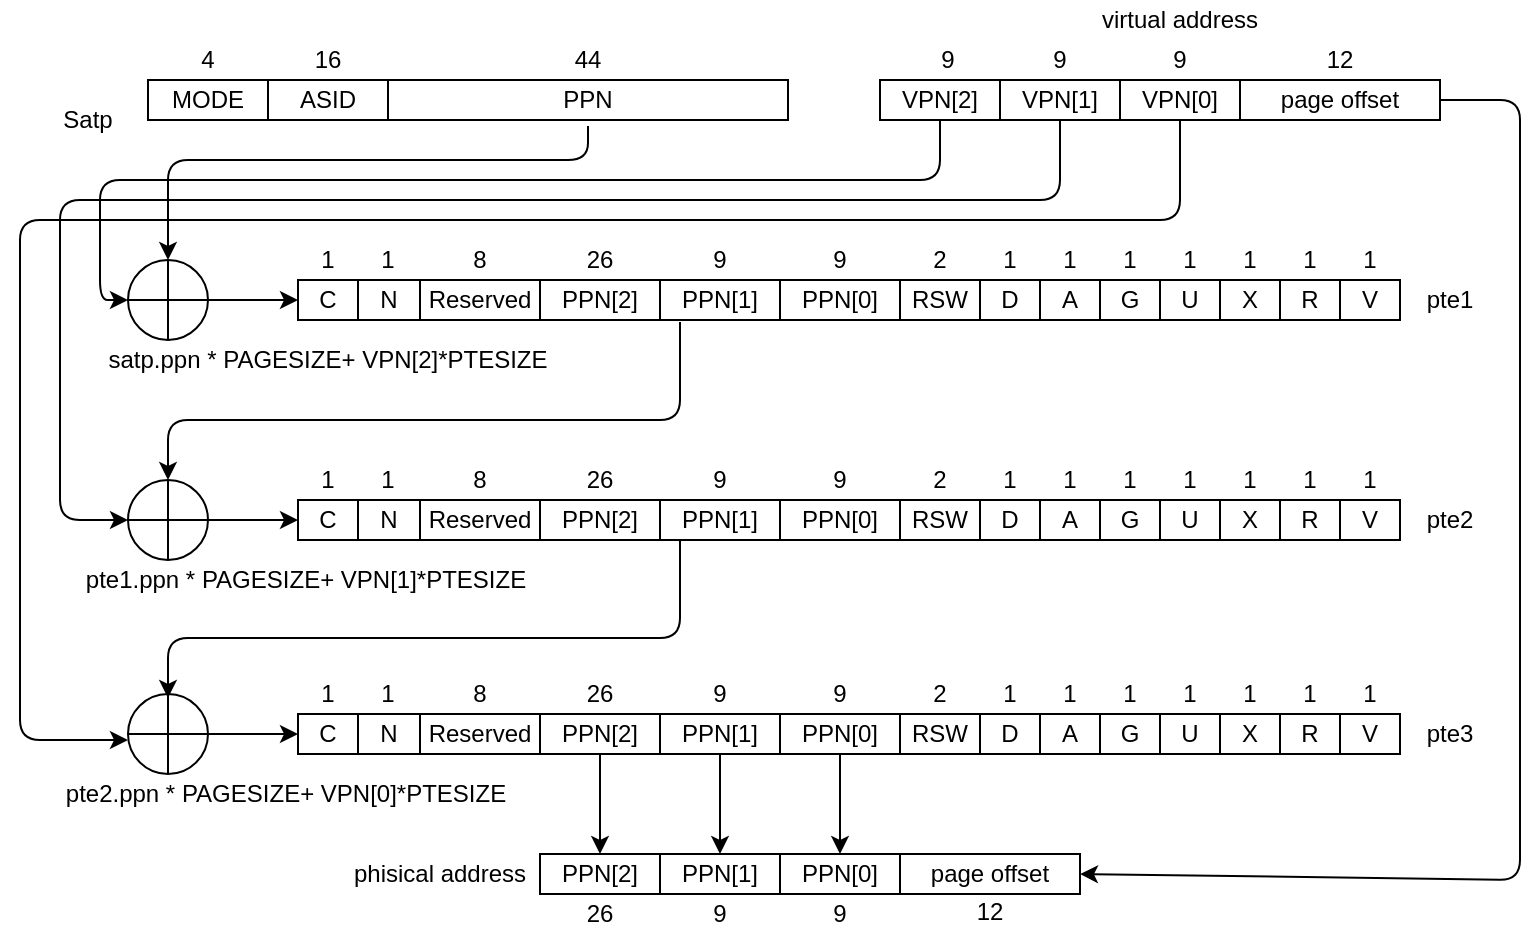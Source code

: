 <mxfile version="14.6.12" type="github">
  <diagram id="V-LYUt6-tkYFiRCC0l9f" name="Page-1">
    <mxGraphModel dx="2062" dy="1125" grid="1" gridSize="10" guides="1" tooltips="1" connect="1" arrows="1" fold="1" page="1" pageScale="1" pageWidth="827" pageHeight="1169" math="0" shadow="0">
      <root>
        <mxCell id="0" />
        <mxCell id="1" parent="0" />
        <mxCell id="E3-DCWuAJKOkuyqkyLfo-2" value="MODE" style="rounded=0;whiteSpace=wrap;html=1;" parent="1" vertex="1">
          <mxGeometry x="94" y="170" width="60" height="20" as="geometry" />
        </mxCell>
        <mxCell id="E3-DCWuAJKOkuyqkyLfo-3" value="PPN" style="rounded=0;whiteSpace=wrap;html=1;" parent="1" vertex="1">
          <mxGeometry x="214" y="170" width="200" height="20" as="geometry" />
        </mxCell>
        <mxCell id="E3-DCWuAJKOkuyqkyLfo-4" value="Satp" style="text;html=1;strokeColor=none;fillColor=none;align=center;verticalAlign=middle;whiteSpace=wrap;rounded=0;" parent="1" vertex="1">
          <mxGeometry x="44" y="180" width="40" height="20" as="geometry" />
        </mxCell>
        <mxCell id="E3-DCWuAJKOkuyqkyLfo-5" value="ASID" style="rounded=0;whiteSpace=wrap;html=1;" parent="1" vertex="1">
          <mxGeometry x="154" y="170" width="60" height="20" as="geometry" />
        </mxCell>
        <mxCell id="E3-DCWuAJKOkuyqkyLfo-6" value="4" style="text;html=1;strokeColor=none;fillColor=none;align=center;verticalAlign=middle;whiteSpace=wrap;rounded=0;" parent="1" vertex="1">
          <mxGeometry x="104" y="150" width="40" height="20" as="geometry" />
        </mxCell>
        <mxCell id="E3-DCWuAJKOkuyqkyLfo-7" value="16" style="text;html=1;strokeColor=none;fillColor=none;align=center;verticalAlign=middle;whiteSpace=wrap;rounded=0;" parent="1" vertex="1">
          <mxGeometry x="164" y="150" width="40" height="20" as="geometry" />
        </mxCell>
        <mxCell id="E3-DCWuAJKOkuyqkyLfo-8" value="44" style="text;html=1;strokeColor=none;fillColor=none;align=center;verticalAlign=middle;whiteSpace=wrap;rounded=0;" parent="1" vertex="1">
          <mxGeometry x="294" y="150" width="40" height="20" as="geometry" />
        </mxCell>
        <mxCell id="E3-DCWuAJKOkuyqkyLfo-9" value="VPN[2]" style="rounded=0;whiteSpace=wrap;html=1;" parent="1" vertex="1">
          <mxGeometry x="460" y="170" width="60" height="20" as="geometry" />
        </mxCell>
        <mxCell id="E3-DCWuAJKOkuyqkyLfo-10" value="VPN[0]" style="rounded=0;whiteSpace=wrap;html=1;" parent="1" vertex="1">
          <mxGeometry x="580" y="170" width="60" height="20" as="geometry" />
        </mxCell>
        <mxCell id="E3-DCWuAJKOkuyqkyLfo-11" value="virtual address" style="text;html=1;strokeColor=none;fillColor=none;align=center;verticalAlign=middle;whiteSpace=wrap;rounded=0;" parent="1" vertex="1">
          <mxGeometry x="560" y="130" width="100" height="20" as="geometry" />
        </mxCell>
        <mxCell id="E3-DCWuAJKOkuyqkyLfo-12" value="VPN[1]" style="rounded=0;whiteSpace=wrap;html=1;" parent="1" vertex="1">
          <mxGeometry x="520" y="170" width="60" height="20" as="geometry" />
        </mxCell>
        <mxCell id="E3-DCWuAJKOkuyqkyLfo-13" value="9" style="text;html=1;strokeColor=none;fillColor=none;align=center;verticalAlign=middle;whiteSpace=wrap;rounded=0;" parent="1" vertex="1">
          <mxGeometry x="474" y="150" width="40" height="20" as="geometry" />
        </mxCell>
        <mxCell id="E3-DCWuAJKOkuyqkyLfo-14" value="9" style="text;html=1;strokeColor=none;fillColor=none;align=center;verticalAlign=middle;whiteSpace=wrap;rounded=0;" parent="1" vertex="1">
          <mxGeometry x="530" y="150" width="40" height="20" as="geometry" />
        </mxCell>
        <mxCell id="E3-DCWuAJKOkuyqkyLfo-15" value="9" style="text;html=1;strokeColor=none;fillColor=none;align=center;verticalAlign=middle;whiteSpace=wrap;rounded=0;" parent="1" vertex="1">
          <mxGeometry x="590" y="150" width="40" height="20" as="geometry" />
        </mxCell>
        <mxCell id="E3-DCWuAJKOkuyqkyLfo-16" value="page offset" style="rounded=0;whiteSpace=wrap;html=1;" parent="1" vertex="1">
          <mxGeometry x="640" y="170" width="100" height="20" as="geometry" />
        </mxCell>
        <mxCell id="E3-DCWuAJKOkuyqkyLfo-17" value="12" style="text;html=1;strokeColor=none;fillColor=none;align=center;verticalAlign=middle;whiteSpace=wrap;rounded=0;" parent="1" vertex="1">
          <mxGeometry x="670" y="150" width="40" height="20" as="geometry" />
        </mxCell>
        <mxCell id="E3-DCWuAJKOkuyqkyLfo-22" value="RSW" style="rounded=0;whiteSpace=wrap;html=1;" parent="1" vertex="1">
          <mxGeometry x="470" y="380" width="40" height="20" as="geometry" />
        </mxCell>
        <mxCell id="E3-DCWuAJKOkuyqkyLfo-23" value="PPN[0]" style="rounded=0;whiteSpace=wrap;html=1;" parent="1" vertex="1">
          <mxGeometry x="410" y="380" width="60" height="20" as="geometry" />
        </mxCell>
        <mxCell id="E3-DCWuAJKOkuyqkyLfo-26" value="9" style="text;html=1;strokeColor=none;fillColor=none;align=center;verticalAlign=middle;whiteSpace=wrap;rounded=0;" parent="1" vertex="1">
          <mxGeometry x="420" y="360" width="40" height="20" as="geometry" />
        </mxCell>
        <mxCell id="E3-DCWuAJKOkuyqkyLfo-27" value="D" style="rounded=0;whiteSpace=wrap;html=1;" parent="1" vertex="1">
          <mxGeometry x="510" y="380" width="30" height="20" as="geometry" />
        </mxCell>
        <mxCell id="E3-DCWuAJKOkuyqkyLfo-28" value="1" style="text;html=1;strokeColor=none;fillColor=none;align=center;verticalAlign=middle;whiteSpace=wrap;rounded=0;" parent="1" vertex="1">
          <mxGeometry x="655" y="360" width="40" height="20" as="geometry" />
        </mxCell>
        <mxCell id="E3-DCWuAJKOkuyqkyLfo-29" value="A" style="rounded=0;whiteSpace=wrap;html=1;" parent="1" vertex="1">
          <mxGeometry x="540" y="380" width="30" height="20" as="geometry" />
        </mxCell>
        <mxCell id="E3-DCWuAJKOkuyqkyLfo-30" value="G" style="rounded=0;whiteSpace=wrap;html=1;" parent="1" vertex="1">
          <mxGeometry x="570" y="380" width="30" height="20" as="geometry" />
        </mxCell>
        <mxCell id="E3-DCWuAJKOkuyqkyLfo-31" value="U" style="rounded=0;whiteSpace=wrap;html=1;" parent="1" vertex="1">
          <mxGeometry x="600" y="380" width="30" height="20" as="geometry" />
        </mxCell>
        <mxCell id="E3-DCWuAJKOkuyqkyLfo-32" value="X" style="rounded=0;whiteSpace=wrap;html=1;" parent="1" vertex="1">
          <mxGeometry x="630" y="380" width="30" height="20" as="geometry" />
        </mxCell>
        <mxCell id="E3-DCWuAJKOkuyqkyLfo-33" value="R" style="rounded=0;whiteSpace=wrap;html=1;" parent="1" vertex="1">
          <mxGeometry x="660" y="380" width="30" height="20" as="geometry" />
        </mxCell>
        <mxCell id="E3-DCWuAJKOkuyqkyLfo-34" value="V" style="rounded=0;whiteSpace=wrap;html=1;" parent="1" vertex="1">
          <mxGeometry x="690" y="380" width="30" height="20" as="geometry" />
        </mxCell>
        <mxCell id="E3-DCWuAJKOkuyqkyLfo-36" value="1" style="text;html=1;strokeColor=none;fillColor=none;align=center;verticalAlign=middle;whiteSpace=wrap;rounded=0;" parent="1" vertex="1">
          <mxGeometry x="685" y="360" width="40" height="20" as="geometry" />
        </mxCell>
        <mxCell id="E3-DCWuAJKOkuyqkyLfo-37" value="1" style="text;html=1;strokeColor=none;fillColor=none;align=center;verticalAlign=middle;whiteSpace=wrap;rounded=0;" parent="1" vertex="1">
          <mxGeometry x="625" y="360" width="40" height="20" as="geometry" />
        </mxCell>
        <mxCell id="E3-DCWuAJKOkuyqkyLfo-38" value="1" style="text;html=1;strokeColor=none;fillColor=none;align=center;verticalAlign=middle;whiteSpace=wrap;rounded=0;" parent="1" vertex="1">
          <mxGeometry x="595" y="360" width="40" height="20" as="geometry" />
        </mxCell>
        <mxCell id="E3-DCWuAJKOkuyqkyLfo-39" value="1" style="text;html=1;strokeColor=none;fillColor=none;align=center;verticalAlign=middle;whiteSpace=wrap;rounded=0;" parent="1" vertex="1">
          <mxGeometry x="565" y="360" width="40" height="20" as="geometry" />
        </mxCell>
        <mxCell id="E3-DCWuAJKOkuyqkyLfo-40" value="1" style="text;html=1;strokeColor=none;fillColor=none;align=center;verticalAlign=middle;whiteSpace=wrap;rounded=0;" parent="1" vertex="1">
          <mxGeometry x="535" y="360" width="40" height="20" as="geometry" />
        </mxCell>
        <mxCell id="E3-DCWuAJKOkuyqkyLfo-41" value="1" style="text;html=1;strokeColor=none;fillColor=none;align=center;verticalAlign=middle;whiteSpace=wrap;rounded=0;" parent="1" vertex="1">
          <mxGeometry x="505" y="360" width="40" height="20" as="geometry" />
        </mxCell>
        <mxCell id="E3-DCWuAJKOkuyqkyLfo-42" value="2" style="text;html=1;strokeColor=none;fillColor=none;align=center;verticalAlign=middle;whiteSpace=wrap;rounded=0;" parent="1" vertex="1">
          <mxGeometry x="470" y="360" width="40" height="20" as="geometry" />
        </mxCell>
        <mxCell id="E3-DCWuAJKOkuyqkyLfo-44" value="PPN[1]" style="rounded=0;whiteSpace=wrap;html=1;" parent="1" vertex="1">
          <mxGeometry x="350" y="380" width="60" height="20" as="geometry" />
        </mxCell>
        <mxCell id="E3-DCWuAJKOkuyqkyLfo-45" value="9" style="text;html=1;strokeColor=none;fillColor=none;align=center;verticalAlign=middle;whiteSpace=wrap;rounded=0;" parent="1" vertex="1">
          <mxGeometry x="360" y="360" width="40" height="20" as="geometry" />
        </mxCell>
        <mxCell id="E3-DCWuAJKOkuyqkyLfo-46" value="PPN[2]" style="rounded=0;whiteSpace=wrap;html=1;" parent="1" vertex="1">
          <mxGeometry x="290" y="380" width="60" height="20" as="geometry" />
        </mxCell>
        <mxCell id="E3-DCWuAJKOkuyqkyLfo-47" value="26" style="text;html=1;strokeColor=none;fillColor=none;align=center;verticalAlign=middle;whiteSpace=wrap;rounded=0;" parent="1" vertex="1">
          <mxGeometry x="300" y="360" width="40" height="20" as="geometry" />
        </mxCell>
        <mxCell id="E3-DCWuAJKOkuyqkyLfo-48" value="Reserved" style="rounded=0;whiteSpace=wrap;html=1;" parent="1" vertex="1">
          <mxGeometry x="230" y="380" width="60" height="20" as="geometry" />
        </mxCell>
        <mxCell id="E3-DCWuAJKOkuyqkyLfo-49" value="8" style="text;html=1;strokeColor=none;fillColor=none;align=center;verticalAlign=middle;whiteSpace=wrap;rounded=0;" parent="1" vertex="1">
          <mxGeometry x="240" y="360" width="40" height="20" as="geometry" />
        </mxCell>
        <mxCell id="E3-DCWuAJKOkuyqkyLfo-54" value="1" style="text;html=1;strokeColor=none;fillColor=none;align=center;verticalAlign=middle;whiteSpace=wrap;rounded=0;" parent="1" vertex="1">
          <mxGeometry x="164" y="360" width="40" height="20" as="geometry" />
        </mxCell>
        <mxCell id="E3-DCWuAJKOkuyqkyLfo-55" value="C" style="rounded=0;whiteSpace=wrap;html=1;" parent="1" vertex="1">
          <mxGeometry x="169" y="380" width="30" height="20" as="geometry" />
        </mxCell>
        <mxCell id="E3-DCWuAJKOkuyqkyLfo-56" value="N" style="rounded=0;whiteSpace=wrap;html=1;" parent="1" vertex="1">
          <mxGeometry x="199" y="380" width="31" height="20" as="geometry" />
        </mxCell>
        <mxCell id="E3-DCWuAJKOkuyqkyLfo-57" value="1" style="text;html=1;strokeColor=none;fillColor=none;align=center;verticalAlign=middle;whiteSpace=wrap;rounded=0;" parent="1" vertex="1">
          <mxGeometry x="194" y="360" width="40" height="20" as="geometry" />
        </mxCell>
        <mxCell id="E3-DCWuAJKOkuyqkyLfo-170" value="RSW" style="rounded=0;whiteSpace=wrap;html=1;" parent="1" vertex="1">
          <mxGeometry x="470" y="270" width="40" height="20" as="geometry" />
        </mxCell>
        <mxCell id="E3-DCWuAJKOkuyqkyLfo-171" value="PPN[0]" style="rounded=0;whiteSpace=wrap;html=1;" parent="1" vertex="1">
          <mxGeometry x="410" y="270" width="60" height="20" as="geometry" />
        </mxCell>
        <mxCell id="E3-DCWuAJKOkuyqkyLfo-172" value="9" style="text;html=1;strokeColor=none;fillColor=none;align=center;verticalAlign=middle;whiteSpace=wrap;rounded=0;" parent="1" vertex="1">
          <mxGeometry x="420" y="250" width="40" height="20" as="geometry" />
        </mxCell>
        <mxCell id="E3-DCWuAJKOkuyqkyLfo-173" value="D" style="rounded=0;whiteSpace=wrap;html=1;" parent="1" vertex="1">
          <mxGeometry x="510" y="270" width="30" height="20" as="geometry" />
        </mxCell>
        <mxCell id="E3-DCWuAJKOkuyqkyLfo-174" value="1" style="text;html=1;strokeColor=none;fillColor=none;align=center;verticalAlign=middle;whiteSpace=wrap;rounded=0;" parent="1" vertex="1">
          <mxGeometry x="655" y="250" width="40" height="20" as="geometry" />
        </mxCell>
        <mxCell id="E3-DCWuAJKOkuyqkyLfo-175" value="A" style="rounded=0;whiteSpace=wrap;html=1;" parent="1" vertex="1">
          <mxGeometry x="540" y="270" width="30" height="20" as="geometry" />
        </mxCell>
        <mxCell id="E3-DCWuAJKOkuyqkyLfo-176" value="G" style="rounded=0;whiteSpace=wrap;html=1;" parent="1" vertex="1">
          <mxGeometry x="570" y="270" width="30" height="20" as="geometry" />
        </mxCell>
        <mxCell id="E3-DCWuAJKOkuyqkyLfo-177" value="U" style="rounded=0;whiteSpace=wrap;html=1;" parent="1" vertex="1">
          <mxGeometry x="600" y="270" width="30" height="20" as="geometry" />
        </mxCell>
        <mxCell id="E3-DCWuAJKOkuyqkyLfo-178" value="X" style="rounded=0;whiteSpace=wrap;html=1;" parent="1" vertex="1">
          <mxGeometry x="630" y="270" width="30" height="20" as="geometry" />
        </mxCell>
        <mxCell id="E3-DCWuAJKOkuyqkyLfo-179" value="R" style="rounded=0;whiteSpace=wrap;html=1;" parent="1" vertex="1">
          <mxGeometry x="660" y="270" width="30" height="20" as="geometry" />
        </mxCell>
        <mxCell id="E3-DCWuAJKOkuyqkyLfo-180" value="V" style="rounded=0;whiteSpace=wrap;html=1;" parent="1" vertex="1">
          <mxGeometry x="690" y="270" width="30" height="20" as="geometry" />
        </mxCell>
        <mxCell id="E3-DCWuAJKOkuyqkyLfo-181" value="1" style="text;html=1;strokeColor=none;fillColor=none;align=center;verticalAlign=middle;whiteSpace=wrap;rounded=0;" parent="1" vertex="1">
          <mxGeometry x="685" y="250" width="40" height="20" as="geometry" />
        </mxCell>
        <mxCell id="E3-DCWuAJKOkuyqkyLfo-182" value="1" style="text;html=1;strokeColor=none;fillColor=none;align=center;verticalAlign=middle;whiteSpace=wrap;rounded=0;" parent="1" vertex="1">
          <mxGeometry x="625" y="250" width="40" height="20" as="geometry" />
        </mxCell>
        <mxCell id="E3-DCWuAJKOkuyqkyLfo-183" value="1" style="text;html=1;strokeColor=none;fillColor=none;align=center;verticalAlign=middle;whiteSpace=wrap;rounded=0;" parent="1" vertex="1">
          <mxGeometry x="595" y="250" width="40" height="20" as="geometry" />
        </mxCell>
        <mxCell id="E3-DCWuAJKOkuyqkyLfo-184" value="1" style="text;html=1;strokeColor=none;fillColor=none;align=center;verticalAlign=middle;whiteSpace=wrap;rounded=0;" parent="1" vertex="1">
          <mxGeometry x="565" y="250" width="40" height="20" as="geometry" />
        </mxCell>
        <mxCell id="E3-DCWuAJKOkuyqkyLfo-185" value="1" style="text;html=1;strokeColor=none;fillColor=none;align=center;verticalAlign=middle;whiteSpace=wrap;rounded=0;" parent="1" vertex="1">
          <mxGeometry x="535" y="250" width="40" height="20" as="geometry" />
        </mxCell>
        <mxCell id="E3-DCWuAJKOkuyqkyLfo-186" value="1" style="text;html=1;strokeColor=none;fillColor=none;align=center;verticalAlign=middle;whiteSpace=wrap;rounded=0;" parent="1" vertex="1">
          <mxGeometry x="505" y="250" width="40" height="20" as="geometry" />
        </mxCell>
        <mxCell id="E3-DCWuAJKOkuyqkyLfo-187" value="2" style="text;html=1;strokeColor=none;fillColor=none;align=center;verticalAlign=middle;whiteSpace=wrap;rounded=0;" parent="1" vertex="1">
          <mxGeometry x="470" y="250" width="40" height="20" as="geometry" />
        </mxCell>
        <mxCell id="E3-DCWuAJKOkuyqkyLfo-188" value="PPN[1]" style="rounded=0;whiteSpace=wrap;html=1;" parent="1" vertex="1">
          <mxGeometry x="350" y="270" width="60" height="20" as="geometry" />
        </mxCell>
        <mxCell id="E3-DCWuAJKOkuyqkyLfo-189" value="9" style="text;html=1;strokeColor=none;fillColor=none;align=center;verticalAlign=middle;whiteSpace=wrap;rounded=0;" parent="1" vertex="1">
          <mxGeometry x="360" y="250" width="40" height="20" as="geometry" />
        </mxCell>
        <mxCell id="E3-DCWuAJKOkuyqkyLfo-190" value="PPN[2]" style="rounded=0;whiteSpace=wrap;html=1;" parent="1" vertex="1">
          <mxGeometry x="290" y="270" width="60" height="20" as="geometry" />
        </mxCell>
        <mxCell id="E3-DCWuAJKOkuyqkyLfo-191" value="26" style="text;html=1;strokeColor=none;fillColor=none;align=center;verticalAlign=middle;whiteSpace=wrap;rounded=0;" parent="1" vertex="1">
          <mxGeometry x="300" y="250" width="40" height="20" as="geometry" />
        </mxCell>
        <mxCell id="E3-DCWuAJKOkuyqkyLfo-192" value="Reserved" style="rounded=0;whiteSpace=wrap;html=1;" parent="1" vertex="1">
          <mxGeometry x="230" y="270" width="60" height="20" as="geometry" />
        </mxCell>
        <mxCell id="E3-DCWuAJKOkuyqkyLfo-193" value="8" style="text;html=1;strokeColor=none;fillColor=none;align=center;verticalAlign=middle;whiteSpace=wrap;rounded=0;" parent="1" vertex="1">
          <mxGeometry x="240" y="250" width="40" height="20" as="geometry" />
        </mxCell>
        <mxCell id="E3-DCWuAJKOkuyqkyLfo-194" value="1" style="text;html=1;strokeColor=none;fillColor=none;align=center;verticalAlign=middle;whiteSpace=wrap;rounded=0;" parent="1" vertex="1">
          <mxGeometry x="164" y="250" width="40" height="20" as="geometry" />
        </mxCell>
        <mxCell id="E3-DCWuAJKOkuyqkyLfo-195" value="C" style="rounded=0;whiteSpace=wrap;html=1;" parent="1" vertex="1">
          <mxGeometry x="169" y="270" width="30" height="20" as="geometry" />
        </mxCell>
        <mxCell id="E3-DCWuAJKOkuyqkyLfo-196" value="N" style="rounded=0;whiteSpace=wrap;html=1;" parent="1" vertex="1">
          <mxGeometry x="199" y="270" width="31" height="20" as="geometry" />
        </mxCell>
        <mxCell id="E3-DCWuAJKOkuyqkyLfo-197" value="1" style="text;html=1;strokeColor=none;fillColor=none;align=center;verticalAlign=middle;whiteSpace=wrap;rounded=0;" parent="1" vertex="1">
          <mxGeometry x="194" y="250" width="40" height="20" as="geometry" />
        </mxCell>
        <mxCell id="E3-DCWuAJKOkuyqkyLfo-198" value="RSW" style="rounded=0;whiteSpace=wrap;html=1;" parent="1" vertex="1">
          <mxGeometry x="470" y="487" width="40" height="20" as="geometry" />
        </mxCell>
        <mxCell id="E3-DCWuAJKOkuyqkyLfo-282" style="edgeStyle=orthogonalEdgeStyle;rounded=0;orthogonalLoop=1;jettySize=auto;html=1;" parent="1" source="E3-DCWuAJKOkuyqkyLfo-199" target="E3-DCWuAJKOkuyqkyLfo-270" edge="1">
          <mxGeometry relative="1" as="geometry" />
        </mxCell>
        <mxCell id="E3-DCWuAJKOkuyqkyLfo-199" value="PPN[0]" style="rounded=0;whiteSpace=wrap;html=1;" parent="1" vertex="1">
          <mxGeometry x="410" y="487" width="60" height="20" as="geometry" />
        </mxCell>
        <mxCell id="E3-DCWuAJKOkuyqkyLfo-200" value="9" style="text;html=1;strokeColor=none;fillColor=none;align=center;verticalAlign=middle;whiteSpace=wrap;rounded=0;" parent="1" vertex="1">
          <mxGeometry x="420" y="467" width="40" height="20" as="geometry" />
        </mxCell>
        <mxCell id="E3-DCWuAJKOkuyqkyLfo-201" value="D" style="rounded=0;whiteSpace=wrap;html=1;" parent="1" vertex="1">
          <mxGeometry x="510" y="487" width="30" height="20" as="geometry" />
        </mxCell>
        <mxCell id="E3-DCWuAJKOkuyqkyLfo-202" value="1" style="text;html=1;strokeColor=none;fillColor=none;align=center;verticalAlign=middle;whiteSpace=wrap;rounded=0;" parent="1" vertex="1">
          <mxGeometry x="655" y="467" width="40" height="20" as="geometry" />
        </mxCell>
        <mxCell id="E3-DCWuAJKOkuyqkyLfo-203" value="A" style="rounded=0;whiteSpace=wrap;html=1;" parent="1" vertex="1">
          <mxGeometry x="540" y="487" width="30" height="20" as="geometry" />
        </mxCell>
        <mxCell id="E3-DCWuAJKOkuyqkyLfo-204" value="G" style="rounded=0;whiteSpace=wrap;html=1;" parent="1" vertex="1">
          <mxGeometry x="570" y="487" width="30" height="20" as="geometry" />
        </mxCell>
        <mxCell id="E3-DCWuAJKOkuyqkyLfo-205" value="U" style="rounded=0;whiteSpace=wrap;html=1;" parent="1" vertex="1">
          <mxGeometry x="600" y="487" width="30" height="20" as="geometry" />
        </mxCell>
        <mxCell id="E3-DCWuAJKOkuyqkyLfo-206" value="X" style="rounded=0;whiteSpace=wrap;html=1;" parent="1" vertex="1">
          <mxGeometry x="630" y="487" width="30" height="20" as="geometry" />
        </mxCell>
        <mxCell id="E3-DCWuAJKOkuyqkyLfo-207" value="R" style="rounded=0;whiteSpace=wrap;html=1;" parent="1" vertex="1">
          <mxGeometry x="660" y="487" width="30" height="20" as="geometry" />
        </mxCell>
        <mxCell id="E3-DCWuAJKOkuyqkyLfo-208" value="V" style="rounded=0;whiteSpace=wrap;html=1;" parent="1" vertex="1">
          <mxGeometry x="690" y="487" width="30" height="20" as="geometry" />
        </mxCell>
        <mxCell id="E3-DCWuAJKOkuyqkyLfo-209" value="1" style="text;html=1;strokeColor=none;fillColor=none;align=center;verticalAlign=middle;whiteSpace=wrap;rounded=0;" parent="1" vertex="1">
          <mxGeometry x="685" y="467" width="40" height="20" as="geometry" />
        </mxCell>
        <mxCell id="E3-DCWuAJKOkuyqkyLfo-210" value="1" style="text;html=1;strokeColor=none;fillColor=none;align=center;verticalAlign=middle;whiteSpace=wrap;rounded=0;" parent="1" vertex="1">
          <mxGeometry x="625" y="467" width="40" height="20" as="geometry" />
        </mxCell>
        <mxCell id="E3-DCWuAJKOkuyqkyLfo-211" value="1" style="text;html=1;strokeColor=none;fillColor=none;align=center;verticalAlign=middle;whiteSpace=wrap;rounded=0;" parent="1" vertex="1">
          <mxGeometry x="595" y="467" width="40" height="20" as="geometry" />
        </mxCell>
        <mxCell id="E3-DCWuAJKOkuyqkyLfo-212" value="1" style="text;html=1;strokeColor=none;fillColor=none;align=center;verticalAlign=middle;whiteSpace=wrap;rounded=0;" parent="1" vertex="1">
          <mxGeometry x="565" y="467" width="40" height="20" as="geometry" />
        </mxCell>
        <mxCell id="E3-DCWuAJKOkuyqkyLfo-213" value="1" style="text;html=1;strokeColor=none;fillColor=none;align=center;verticalAlign=middle;whiteSpace=wrap;rounded=0;" parent="1" vertex="1">
          <mxGeometry x="535" y="467" width="40" height="20" as="geometry" />
        </mxCell>
        <mxCell id="E3-DCWuAJKOkuyqkyLfo-214" value="1" style="text;html=1;strokeColor=none;fillColor=none;align=center;verticalAlign=middle;whiteSpace=wrap;rounded=0;" parent="1" vertex="1">
          <mxGeometry x="505" y="467" width="40" height="20" as="geometry" />
        </mxCell>
        <mxCell id="E3-DCWuAJKOkuyqkyLfo-215" value="2" style="text;html=1;strokeColor=none;fillColor=none;align=center;verticalAlign=middle;whiteSpace=wrap;rounded=0;" parent="1" vertex="1">
          <mxGeometry x="470" y="467" width="40" height="20" as="geometry" />
        </mxCell>
        <mxCell id="E3-DCWuAJKOkuyqkyLfo-281" style="edgeStyle=orthogonalEdgeStyle;rounded=0;orthogonalLoop=1;jettySize=auto;html=1;entryX=0.5;entryY=0;entryDx=0;entryDy=0;" parent="1" source="E3-DCWuAJKOkuyqkyLfo-216" target="E3-DCWuAJKOkuyqkyLfo-273" edge="1">
          <mxGeometry relative="1" as="geometry" />
        </mxCell>
        <mxCell id="E3-DCWuAJKOkuyqkyLfo-216" value="PPN[1]" style="rounded=0;whiteSpace=wrap;html=1;" parent="1" vertex="1">
          <mxGeometry x="350" y="487" width="60" height="20" as="geometry" />
        </mxCell>
        <mxCell id="E3-DCWuAJKOkuyqkyLfo-217" value="9" style="text;html=1;strokeColor=none;fillColor=none;align=center;verticalAlign=middle;whiteSpace=wrap;rounded=0;" parent="1" vertex="1">
          <mxGeometry x="360" y="467" width="40" height="20" as="geometry" />
        </mxCell>
        <mxCell id="E3-DCWuAJKOkuyqkyLfo-280" style="edgeStyle=orthogonalEdgeStyle;rounded=0;orthogonalLoop=1;jettySize=auto;html=1;entryX=0.5;entryY=0;entryDx=0;entryDy=0;" parent="1" source="E3-DCWuAJKOkuyqkyLfo-218" target="E3-DCWuAJKOkuyqkyLfo-275" edge="1">
          <mxGeometry relative="1" as="geometry" />
        </mxCell>
        <mxCell id="E3-DCWuAJKOkuyqkyLfo-218" value="PPN[2]" style="rounded=0;whiteSpace=wrap;html=1;" parent="1" vertex="1">
          <mxGeometry x="290" y="487" width="60" height="20" as="geometry" />
        </mxCell>
        <mxCell id="E3-DCWuAJKOkuyqkyLfo-219" value="26" style="text;html=1;strokeColor=none;fillColor=none;align=center;verticalAlign=middle;whiteSpace=wrap;rounded=0;" parent="1" vertex="1">
          <mxGeometry x="300" y="467" width="40" height="20" as="geometry" />
        </mxCell>
        <mxCell id="E3-DCWuAJKOkuyqkyLfo-220" value="Reserved" style="rounded=0;whiteSpace=wrap;html=1;" parent="1" vertex="1">
          <mxGeometry x="230" y="487" width="60" height="20" as="geometry" />
        </mxCell>
        <mxCell id="E3-DCWuAJKOkuyqkyLfo-221" value="8" style="text;html=1;strokeColor=none;fillColor=none;align=center;verticalAlign=middle;whiteSpace=wrap;rounded=0;" parent="1" vertex="1">
          <mxGeometry x="240" y="467" width="40" height="20" as="geometry" />
        </mxCell>
        <mxCell id="E3-DCWuAJKOkuyqkyLfo-222" value="1" style="text;html=1;strokeColor=none;fillColor=none;align=center;verticalAlign=middle;whiteSpace=wrap;rounded=0;" parent="1" vertex="1">
          <mxGeometry x="164" y="467" width="40" height="20" as="geometry" />
        </mxCell>
        <mxCell id="E3-DCWuAJKOkuyqkyLfo-223" value="C" style="rounded=0;whiteSpace=wrap;html=1;" parent="1" vertex="1">
          <mxGeometry x="169" y="487" width="30" height="20" as="geometry" />
        </mxCell>
        <mxCell id="E3-DCWuAJKOkuyqkyLfo-224" value="N" style="rounded=0;whiteSpace=wrap;html=1;" parent="1" vertex="1">
          <mxGeometry x="199" y="487" width="31" height="20" as="geometry" />
        </mxCell>
        <mxCell id="E3-DCWuAJKOkuyqkyLfo-225" value="1" style="text;html=1;strokeColor=none;fillColor=none;align=center;verticalAlign=middle;whiteSpace=wrap;rounded=0;" parent="1" vertex="1">
          <mxGeometry x="194" y="467" width="40" height="20" as="geometry" />
        </mxCell>
        <mxCell id="E3-DCWuAJKOkuyqkyLfo-261" style="edgeStyle=orthogonalEdgeStyle;rounded=0;orthogonalLoop=1;jettySize=auto;html=1;entryX=0;entryY=0.5;entryDx=0;entryDy=0;" parent="1" source="E3-DCWuAJKOkuyqkyLfo-226" target="E3-DCWuAJKOkuyqkyLfo-55" edge="1">
          <mxGeometry relative="1" as="geometry" />
        </mxCell>
        <mxCell id="E3-DCWuAJKOkuyqkyLfo-226" value="" style="ellipse;whiteSpace=wrap;html=1;aspect=fixed;" parent="1" vertex="1">
          <mxGeometry x="84" y="370" width="40" height="40" as="geometry" />
        </mxCell>
        <mxCell id="E3-DCWuAJKOkuyqkyLfo-232" value="" style="endArrow=none;html=1;entryX=1;entryY=0.5;entryDx=0;entryDy=0;exitX=0;exitY=0.5;exitDx=0;exitDy=0;" parent="1" source="E3-DCWuAJKOkuyqkyLfo-226" target="E3-DCWuAJKOkuyqkyLfo-226" edge="1">
          <mxGeometry width="50" height="50" relative="1" as="geometry">
            <mxPoint x="104" y="300" as="sourcePoint" />
            <mxPoint x="80" y="310" as="targetPoint" />
          </mxGeometry>
        </mxCell>
        <mxCell id="E3-DCWuAJKOkuyqkyLfo-235" value="" style="endArrow=none;html=1;exitX=0.5;exitY=1;exitDx=0;exitDy=0;entryX=0.5;entryY=0;entryDx=0;entryDy=0;" parent="1" source="E3-DCWuAJKOkuyqkyLfo-226" target="E3-DCWuAJKOkuyqkyLfo-226" edge="1">
          <mxGeometry width="50" height="50" relative="1" as="geometry">
            <mxPoint x="80" y="370" as="sourcePoint" />
            <mxPoint x="100" y="320" as="targetPoint" />
          </mxGeometry>
        </mxCell>
        <mxCell id="E3-DCWuAJKOkuyqkyLfo-260" style="edgeStyle=orthogonalEdgeStyle;rounded=0;orthogonalLoop=1;jettySize=auto;html=1;exitX=1;exitY=0.5;exitDx=0;exitDy=0;" parent="1" source="E3-DCWuAJKOkuyqkyLfo-239" target="E3-DCWuAJKOkuyqkyLfo-195" edge="1">
          <mxGeometry relative="1" as="geometry" />
        </mxCell>
        <mxCell id="E3-DCWuAJKOkuyqkyLfo-239" value="" style="ellipse;whiteSpace=wrap;html=1;aspect=fixed;" parent="1" vertex="1">
          <mxGeometry x="84" y="260" width="40" height="40" as="geometry" />
        </mxCell>
        <mxCell id="E3-DCWuAJKOkuyqkyLfo-240" value="" style="endArrow=none;html=1;entryX=1;entryY=0.5;entryDx=0;entryDy=0;exitX=0;exitY=0.5;exitDx=0;exitDy=0;" parent="1" source="E3-DCWuAJKOkuyqkyLfo-239" target="E3-DCWuAJKOkuyqkyLfo-239" edge="1">
          <mxGeometry width="50" height="50" relative="1" as="geometry">
            <mxPoint x="124" y="320" as="sourcePoint" />
            <mxPoint x="100" y="330" as="targetPoint" />
          </mxGeometry>
        </mxCell>
        <mxCell id="E3-DCWuAJKOkuyqkyLfo-241" value="" style="endArrow=none;html=1;exitX=0.5;exitY=1;exitDx=0;exitDy=0;entryX=0.5;entryY=0;entryDx=0;entryDy=0;" parent="1" source="E3-DCWuAJKOkuyqkyLfo-239" target="E3-DCWuAJKOkuyqkyLfo-239" edge="1">
          <mxGeometry width="50" height="50" relative="1" as="geometry">
            <mxPoint x="100" y="390" as="sourcePoint" />
            <mxPoint x="120" y="340" as="targetPoint" />
          </mxGeometry>
        </mxCell>
        <mxCell id="E3-DCWuAJKOkuyqkyLfo-262" style="edgeStyle=orthogonalEdgeStyle;rounded=0;orthogonalLoop=1;jettySize=auto;html=1;entryX=0;entryY=0.5;entryDx=0;entryDy=0;" parent="1" source="E3-DCWuAJKOkuyqkyLfo-242" target="E3-DCWuAJKOkuyqkyLfo-223" edge="1">
          <mxGeometry relative="1" as="geometry" />
        </mxCell>
        <mxCell id="E3-DCWuAJKOkuyqkyLfo-242" value="" style="ellipse;whiteSpace=wrap;html=1;aspect=fixed;" parent="1" vertex="1">
          <mxGeometry x="84" y="477" width="40" height="40" as="geometry" />
        </mxCell>
        <mxCell id="E3-DCWuAJKOkuyqkyLfo-243" value="" style="endArrow=none;html=1;entryX=1;entryY=0.5;entryDx=0;entryDy=0;exitX=0;exitY=0.5;exitDx=0;exitDy=0;" parent="1" source="E3-DCWuAJKOkuyqkyLfo-242" target="E3-DCWuAJKOkuyqkyLfo-242" edge="1">
          <mxGeometry width="50" height="50" relative="1" as="geometry">
            <mxPoint x="134" y="317" as="sourcePoint" />
            <mxPoint x="110" y="327" as="targetPoint" />
          </mxGeometry>
        </mxCell>
        <mxCell id="E3-DCWuAJKOkuyqkyLfo-244" value="" style="endArrow=none;html=1;exitX=0.5;exitY=1;exitDx=0;exitDy=0;entryX=0.5;entryY=0;entryDx=0;entryDy=0;" parent="1" source="E3-DCWuAJKOkuyqkyLfo-242" target="E3-DCWuAJKOkuyqkyLfo-242" edge="1">
          <mxGeometry width="50" height="50" relative="1" as="geometry">
            <mxPoint x="110" y="387" as="sourcePoint" />
            <mxPoint x="130" y="337" as="targetPoint" />
          </mxGeometry>
        </mxCell>
        <mxCell id="E3-DCWuAJKOkuyqkyLfo-254" value="" style="endArrow=classic;html=1;exitX=0.5;exitY=1;exitDx=0;exitDy=0;" parent="1" source="E3-DCWuAJKOkuyqkyLfo-9" edge="1">
          <mxGeometry width="50" height="50" relative="1" as="geometry">
            <mxPoint x="124" y="120" as="sourcePoint" />
            <mxPoint x="84" y="280" as="targetPoint" />
            <Array as="points">
              <mxPoint x="490" y="220" />
              <mxPoint x="70" y="220" />
              <mxPoint x="70" y="280" />
            </Array>
          </mxGeometry>
        </mxCell>
        <mxCell id="E3-DCWuAJKOkuyqkyLfo-255" value="" style="endArrow=classic;html=1;exitX=0.5;exitY=1;exitDx=0;exitDy=0;" parent="1" source="E3-DCWuAJKOkuyqkyLfo-12" edge="1">
          <mxGeometry width="50" height="50" relative="1" as="geometry">
            <mxPoint x="490" y="300" as="sourcePoint" />
            <mxPoint x="84" y="390" as="targetPoint" />
            <Array as="points">
              <mxPoint x="550" y="230" />
              <mxPoint x="50" y="230" />
              <mxPoint x="50" y="390" />
            </Array>
          </mxGeometry>
        </mxCell>
        <mxCell id="E3-DCWuAJKOkuyqkyLfo-256" value="" style="endArrow=classic;html=1;exitX=0.5;exitY=1;exitDx=0;exitDy=0;" parent="1" source="E3-DCWuAJKOkuyqkyLfo-10" edge="1">
          <mxGeometry width="50" height="50" relative="1" as="geometry">
            <mxPoint x="550" y="300" as="sourcePoint" />
            <mxPoint x="84" y="500" as="targetPoint" />
            <Array as="points">
              <mxPoint x="610" y="240" />
              <mxPoint x="30" y="240" />
              <mxPoint x="30" y="500" />
            </Array>
          </mxGeometry>
        </mxCell>
        <mxCell id="E3-DCWuAJKOkuyqkyLfo-259" value="" style="endArrow=classic;html=1;" parent="1" edge="1">
          <mxGeometry width="50" height="50" relative="1" as="geometry">
            <mxPoint x="314" y="193" as="sourcePoint" />
            <mxPoint x="104" y="260" as="targetPoint" />
            <Array as="points">
              <mxPoint x="314" y="210" />
              <mxPoint x="104" y="210" />
            </Array>
          </mxGeometry>
        </mxCell>
        <mxCell id="E3-DCWuAJKOkuyqkyLfo-263" value="satp.ppn * PAGESIZE+ VPN[2]*PTESIZE" style="text;html=1;strokeColor=none;fillColor=none;align=center;verticalAlign=middle;whiteSpace=wrap;rounded=0;" parent="1" vertex="1">
          <mxGeometry x="41" y="300" width="286" height="20" as="geometry" />
        </mxCell>
        <mxCell id="E3-DCWuAJKOkuyqkyLfo-264" value="pte1.ppn * PAGESIZE+ VPN[1]*PTESIZE" style="text;html=1;strokeColor=none;fillColor=none;align=center;verticalAlign=middle;whiteSpace=wrap;rounded=0;" parent="1" vertex="1">
          <mxGeometry x="30" y="410" width="286" height="20" as="geometry" />
        </mxCell>
        <mxCell id="E3-DCWuAJKOkuyqkyLfo-265" value="pte2.ppn * PAGESIZE+ VPN[0]*PTESIZE" style="text;html=1;strokeColor=none;fillColor=none;align=center;verticalAlign=middle;whiteSpace=wrap;rounded=0;" parent="1" vertex="1">
          <mxGeometry x="20" y="517" width="286" height="20" as="geometry" />
        </mxCell>
        <mxCell id="E3-DCWuAJKOkuyqkyLfo-266" value="pte1" style="text;html=1;strokeColor=none;fillColor=none;align=center;verticalAlign=middle;whiteSpace=wrap;rounded=0;" parent="1" vertex="1">
          <mxGeometry x="725" y="270" width="40" height="20" as="geometry" />
        </mxCell>
        <mxCell id="E3-DCWuAJKOkuyqkyLfo-267" value="pte2" style="text;html=1;strokeColor=none;fillColor=none;align=center;verticalAlign=middle;whiteSpace=wrap;rounded=0;" parent="1" vertex="1">
          <mxGeometry x="725" y="380" width="40" height="20" as="geometry" />
        </mxCell>
        <mxCell id="E3-DCWuAJKOkuyqkyLfo-268" value="pte3" style="text;html=1;strokeColor=none;fillColor=none;align=center;verticalAlign=middle;whiteSpace=wrap;rounded=0;" parent="1" vertex="1">
          <mxGeometry x="725" y="487" width="40" height="20" as="geometry" />
        </mxCell>
        <mxCell id="E3-DCWuAJKOkuyqkyLfo-269" value="page offset" style="rounded=0;whiteSpace=wrap;html=1;" parent="1" vertex="1">
          <mxGeometry x="470" y="557" width="90" height="20" as="geometry" />
        </mxCell>
        <mxCell id="E3-DCWuAJKOkuyqkyLfo-270" value="PPN[0]" style="rounded=0;whiteSpace=wrap;html=1;" parent="1" vertex="1">
          <mxGeometry x="410" y="557" width="60" height="20" as="geometry" />
        </mxCell>
        <mxCell id="E3-DCWuAJKOkuyqkyLfo-271" value="9" style="text;html=1;strokeColor=none;fillColor=none;align=center;verticalAlign=middle;whiteSpace=wrap;rounded=0;" parent="1" vertex="1">
          <mxGeometry x="420" y="577" width="40" height="20" as="geometry" />
        </mxCell>
        <mxCell id="E3-DCWuAJKOkuyqkyLfo-272" value="12" style="text;html=1;strokeColor=none;fillColor=none;align=center;verticalAlign=middle;whiteSpace=wrap;rounded=0;" parent="1" vertex="1">
          <mxGeometry x="495" y="577" width="40" height="17" as="geometry" />
        </mxCell>
        <mxCell id="E3-DCWuAJKOkuyqkyLfo-273" value="PPN[1]" style="rounded=0;whiteSpace=wrap;html=1;" parent="1" vertex="1">
          <mxGeometry x="350" y="557" width="60" height="20" as="geometry" />
        </mxCell>
        <mxCell id="E3-DCWuAJKOkuyqkyLfo-274" value="9" style="text;html=1;strokeColor=none;fillColor=none;align=center;verticalAlign=middle;whiteSpace=wrap;rounded=0;" parent="1" vertex="1">
          <mxGeometry x="360" y="577" width="40" height="20" as="geometry" />
        </mxCell>
        <mxCell id="E3-DCWuAJKOkuyqkyLfo-275" value="PPN[2]" style="rounded=0;whiteSpace=wrap;html=1;" parent="1" vertex="1">
          <mxGeometry x="290" y="557" width="60" height="20" as="geometry" />
        </mxCell>
        <mxCell id="E3-DCWuAJKOkuyqkyLfo-276" value="26" style="text;html=1;strokeColor=none;fillColor=none;align=center;verticalAlign=middle;whiteSpace=wrap;rounded=0;" parent="1" vertex="1">
          <mxGeometry x="300" y="577" width="40" height="20" as="geometry" />
        </mxCell>
        <mxCell id="E3-DCWuAJKOkuyqkyLfo-279" value="" style="endArrow=classic;html=1;entryX=1;entryY=0.5;entryDx=0;entryDy=0;exitX=1;exitY=0.5;exitDx=0;exitDy=0;" parent="1" source="E3-DCWuAJKOkuyqkyLfo-16" target="E3-DCWuAJKOkuyqkyLfo-269" edge="1">
          <mxGeometry width="50" height="50" relative="1" as="geometry">
            <mxPoint x="750" y="190" as="sourcePoint" />
            <mxPoint x="810" y="580" as="targetPoint" />
            <Array as="points">
              <mxPoint x="780" y="180" />
              <mxPoint x="780" y="570" />
            </Array>
          </mxGeometry>
        </mxCell>
        <mxCell id="E3-DCWuAJKOkuyqkyLfo-283" value="phisical address" style="text;html=1;strokeColor=none;fillColor=none;align=center;verticalAlign=middle;whiteSpace=wrap;rounded=0;" parent="1" vertex="1">
          <mxGeometry x="190" y="557" width="100" height="20" as="geometry" />
        </mxCell>
        <mxCell id="LQyN2fZaft3nYzOMAIvv-1" value="" style="endArrow=classic;html=1;" parent="1" edge="1">
          <mxGeometry width="50" height="50" relative="1" as="geometry">
            <mxPoint x="360" y="291" as="sourcePoint" />
            <mxPoint x="104" y="370" as="targetPoint" />
            <Array as="points">
              <mxPoint x="360" y="340" />
              <mxPoint x="104" y="340" />
            </Array>
          </mxGeometry>
        </mxCell>
        <mxCell id="LQyN2fZaft3nYzOMAIvv-2" value="" style="endArrow=classic;html=1;" parent="1" edge="1">
          <mxGeometry width="50" height="50" relative="1" as="geometry">
            <mxPoint x="360" y="400" as="sourcePoint" />
            <mxPoint x="104" y="479" as="targetPoint" />
            <Array as="points">
              <mxPoint x="360" y="449" />
              <mxPoint x="104" y="449" />
            </Array>
          </mxGeometry>
        </mxCell>
      </root>
    </mxGraphModel>
  </diagram>
</mxfile>

